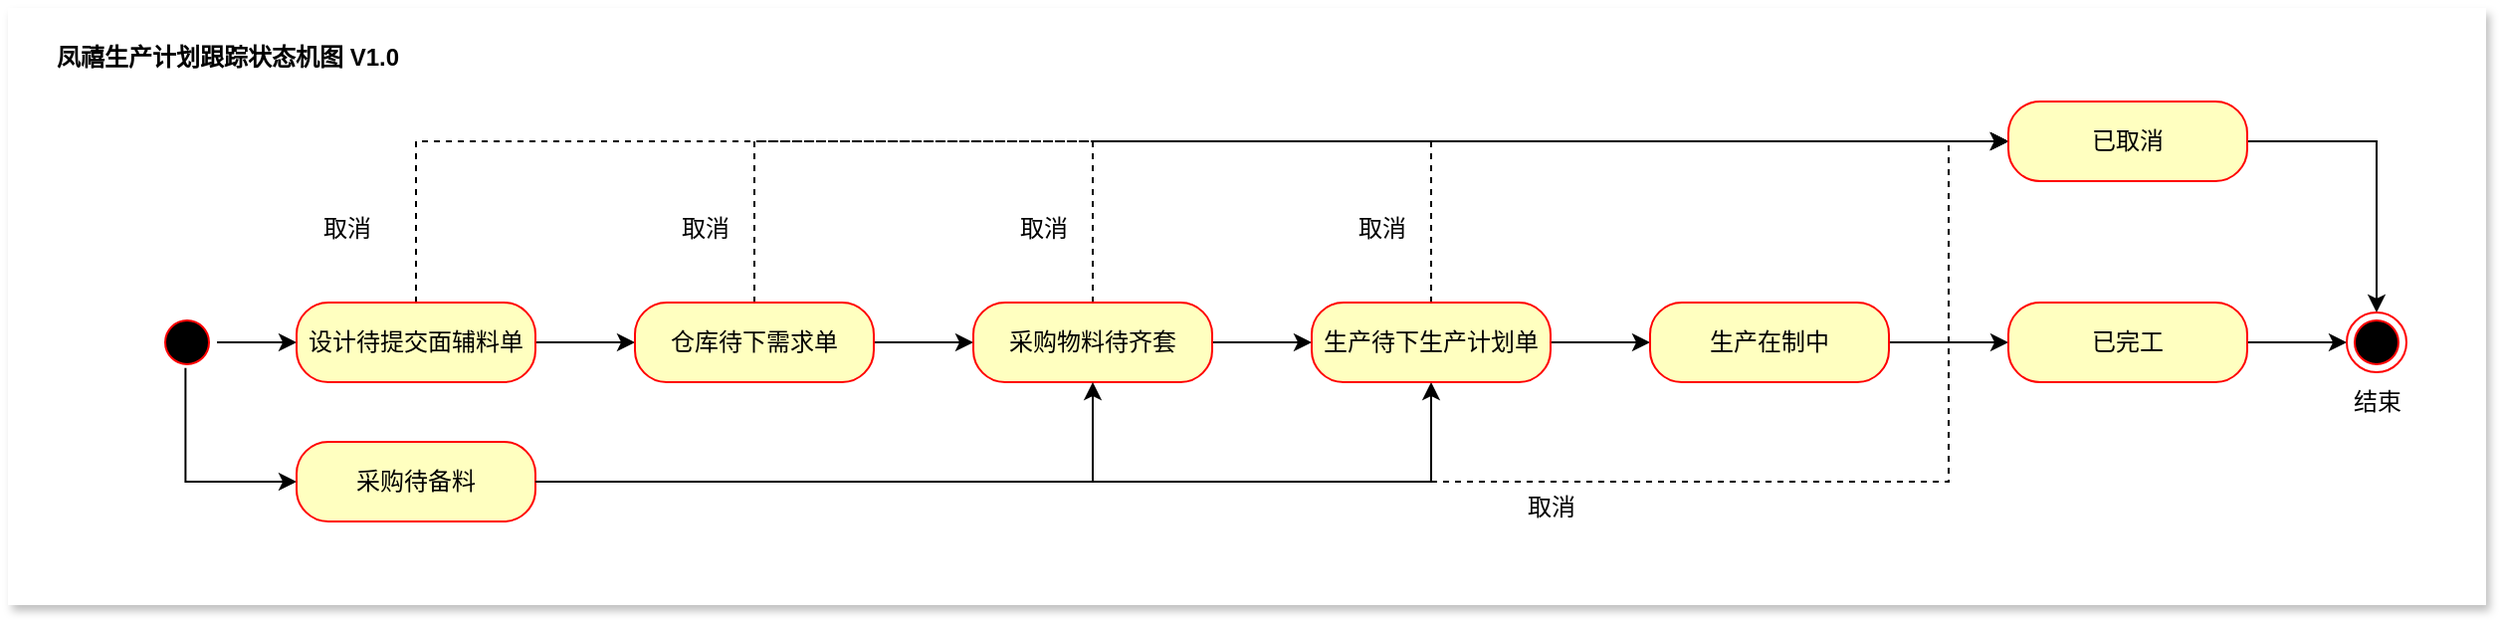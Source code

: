 <mxfile version="24.6.4" type="github">
  <diagram name="Page-1" id="x1wS7tAdLxBI6kb2LVs8">
    <mxGraphModel dx="1532" dy="888" grid="1" gridSize="10" guides="1" tooltips="1" connect="1" arrows="1" fold="1" page="1" pageScale="1" pageWidth="1100" pageHeight="850" math="0" shadow="0">
      <root>
        <mxCell id="0" />
        <mxCell id="1" parent="0" />
        <mxCell id="jVWB3d9nEsfQf7vOruiU-46" value="" style="rounded=0;whiteSpace=wrap;html=1;fillColor=default;strokeColor=none;shadow=1;" vertex="1" parent="1">
          <mxGeometry x="10" y="6" width="1245" height="300" as="geometry" />
        </mxCell>
        <mxCell id="jVWB3d9nEsfQf7vOruiU-47" value="" style="edgeStyle=orthogonalEdgeStyle;rounded=0;orthogonalLoop=1;jettySize=auto;html=1;entryX=0;entryY=0.5;entryDx=0;entryDy=0;exitX=0.473;exitY=0.931;exitDx=0;exitDy=0;exitPerimeter=0;" edge="1" parent="1" source="jVWB3d9nEsfQf7vOruiU-49" target="jVWB3d9nEsfQf7vOruiU-52">
          <mxGeometry relative="1" as="geometry">
            <mxPoint x="100" y="79" as="targetPoint" />
            <Array as="points">
              <mxPoint x="99" y="244" />
            </Array>
          </mxGeometry>
        </mxCell>
        <mxCell id="jVWB3d9nEsfQf7vOruiU-48" value="" style="edgeStyle=orthogonalEdgeStyle;rounded=0;orthogonalLoop=1;jettySize=auto;html=1;" edge="1" parent="1" source="jVWB3d9nEsfQf7vOruiU-49" target="jVWB3d9nEsfQf7vOruiU-55">
          <mxGeometry relative="1" as="geometry" />
        </mxCell>
        <mxCell id="jVWB3d9nEsfQf7vOruiU-49" value="" style="ellipse;html=1;shape=startState;fillColor=#000000;strokeColor=#ff0000;" vertex="1" parent="1">
          <mxGeometry x="85" y="159" width="30" height="30" as="geometry" />
        </mxCell>
        <mxCell id="jVWB3d9nEsfQf7vOruiU-50" value="" style="edgeStyle=orthogonalEdgeStyle;rounded=0;orthogonalLoop=1;jettySize=auto;html=1;entryX=0.5;entryY=1;entryDx=0;entryDy=0;" edge="1" parent="1" source="jVWB3d9nEsfQf7vOruiU-52" target="jVWB3d9nEsfQf7vOruiU-64">
          <mxGeometry relative="1" as="geometry">
            <mxPoint x="355" y="114" as="targetPoint" />
          </mxGeometry>
        </mxCell>
        <mxCell id="jVWB3d9nEsfQf7vOruiU-51" value="" style="edgeStyle=orthogonalEdgeStyle;rounded=0;orthogonalLoop=1;jettySize=auto;html=1;entryX=0;entryY=0.5;entryDx=0;entryDy=0;dashed=1;" edge="1" parent="1" source="jVWB3d9nEsfQf7vOruiU-52" target="jVWB3d9nEsfQf7vOruiU-70">
          <mxGeometry relative="1" as="geometry">
            <mxPoint x="215" y="344" as="targetPoint" />
            <Array as="points">
              <mxPoint x="985" y="244" />
              <mxPoint x="985" y="73" />
            </Array>
          </mxGeometry>
        </mxCell>
        <mxCell id="jVWB3d9nEsfQf7vOruiU-52" value="采购待备料" style="rounded=1;whiteSpace=wrap;html=1;arcSize=40;fontColor=#000000;fillColor=#ffffc0;strokeColor=#ff0000;" vertex="1" parent="1">
          <mxGeometry x="155" y="224" width="120" height="40" as="geometry" />
        </mxCell>
        <mxCell id="jVWB3d9nEsfQf7vOruiU-53" value="" style="edgeStyle=orthogonalEdgeStyle;rounded=0;orthogonalLoop=1;jettySize=auto;html=1;" edge="1" parent="1" source="jVWB3d9nEsfQf7vOruiU-55" target="jVWB3d9nEsfQf7vOruiU-58">
          <mxGeometry relative="1" as="geometry" />
        </mxCell>
        <mxCell id="jVWB3d9nEsfQf7vOruiU-54" value="" style="edgeStyle=orthogonalEdgeStyle;rounded=0;orthogonalLoop=1;jettySize=auto;html=1;entryX=0;entryY=0.5;entryDx=0;entryDy=0;exitX=0.5;exitY=0;exitDx=0;exitDy=0;dashed=1;" edge="1" parent="1" source="jVWB3d9nEsfQf7vOruiU-55" target="jVWB3d9nEsfQf7vOruiU-70">
          <mxGeometry relative="1" as="geometry">
            <mxPoint x="215" y="74" as="targetPoint" />
          </mxGeometry>
        </mxCell>
        <mxCell id="jVWB3d9nEsfQf7vOruiU-55" value="设计待提交面辅料单" style="rounded=1;whiteSpace=wrap;html=1;arcSize=40;fontColor=#000000;fillColor=#ffffc0;strokeColor=#ff0000;" vertex="1" parent="1">
          <mxGeometry x="155" y="154" width="120" height="40" as="geometry" />
        </mxCell>
        <mxCell id="jVWB3d9nEsfQf7vOruiU-56" value="" style="edgeStyle=orthogonalEdgeStyle;rounded=0;orthogonalLoop=1;jettySize=auto;html=1;" edge="1" parent="1" source="jVWB3d9nEsfQf7vOruiU-58" target="jVWB3d9nEsfQf7vOruiU-61">
          <mxGeometry relative="1" as="geometry" />
        </mxCell>
        <mxCell id="jVWB3d9nEsfQf7vOruiU-57" value="" style="edgeStyle=orthogonalEdgeStyle;rounded=0;orthogonalLoop=1;jettySize=auto;html=1;entryX=0;entryY=0.5;entryDx=0;entryDy=0;exitX=0.5;exitY=0;exitDx=0;exitDy=0;dashed=1;" edge="1" parent="1" source="jVWB3d9nEsfQf7vOruiU-58" target="jVWB3d9nEsfQf7vOruiU-70">
          <mxGeometry relative="1" as="geometry">
            <mxPoint x="385" y="74" as="targetPoint" />
          </mxGeometry>
        </mxCell>
        <mxCell id="jVWB3d9nEsfQf7vOruiU-58" value="仓库待下需求单" style="rounded=1;whiteSpace=wrap;html=1;arcSize=40;fontColor=#000000;fillColor=#ffffc0;strokeColor=#ff0000;" vertex="1" parent="1">
          <mxGeometry x="325" y="154" width="120" height="40" as="geometry" />
        </mxCell>
        <mxCell id="jVWB3d9nEsfQf7vOruiU-59" value="" style="edgeStyle=orthogonalEdgeStyle;rounded=0;orthogonalLoop=1;jettySize=auto;html=1;" edge="1" parent="1" source="jVWB3d9nEsfQf7vOruiU-61" target="jVWB3d9nEsfQf7vOruiU-64">
          <mxGeometry relative="1" as="geometry" />
        </mxCell>
        <mxCell id="jVWB3d9nEsfQf7vOruiU-60" value="" style="edgeStyle=orthogonalEdgeStyle;rounded=0;orthogonalLoop=1;jettySize=auto;html=1;entryX=0;entryY=0.5;entryDx=0;entryDy=0;exitX=0.5;exitY=0;exitDx=0;exitDy=0;dashed=1;" edge="1" parent="1" source="jVWB3d9nEsfQf7vOruiU-61" target="jVWB3d9nEsfQf7vOruiU-70">
          <mxGeometry relative="1" as="geometry">
            <mxPoint x="555" y="74" as="targetPoint" />
          </mxGeometry>
        </mxCell>
        <mxCell id="jVWB3d9nEsfQf7vOruiU-61" value="采购物料待齐套" style="rounded=1;whiteSpace=wrap;html=1;arcSize=40;fontColor=#000000;fillColor=#ffffc0;strokeColor=#ff0000;" vertex="1" parent="1">
          <mxGeometry x="495" y="154" width="120" height="40" as="geometry" />
        </mxCell>
        <mxCell id="jVWB3d9nEsfQf7vOruiU-62" value="" style="edgeStyle=orthogonalEdgeStyle;rounded=0;orthogonalLoop=1;jettySize=auto;html=1;" edge="1" parent="1" source="jVWB3d9nEsfQf7vOruiU-64" target="jVWB3d9nEsfQf7vOruiU-66">
          <mxGeometry relative="1" as="geometry" />
        </mxCell>
        <mxCell id="jVWB3d9nEsfQf7vOruiU-63" value="" style="edgeStyle=orthogonalEdgeStyle;rounded=0;orthogonalLoop=1;jettySize=auto;html=1;entryX=0;entryY=0.5;entryDx=0;entryDy=0;exitX=0.5;exitY=0;exitDx=0;exitDy=0;dashed=1;" edge="1" parent="1" source="jVWB3d9nEsfQf7vOruiU-64" target="jVWB3d9nEsfQf7vOruiU-70">
          <mxGeometry relative="1" as="geometry">
            <mxPoint x="725" y="74" as="targetPoint" />
          </mxGeometry>
        </mxCell>
        <mxCell id="jVWB3d9nEsfQf7vOruiU-64" value="生产待下生产计划单" style="rounded=1;whiteSpace=wrap;html=1;arcSize=40;fontColor=#000000;fillColor=#ffffc0;strokeColor=#ff0000;" vertex="1" parent="1">
          <mxGeometry x="665" y="154" width="120" height="40" as="geometry" />
        </mxCell>
        <mxCell id="jVWB3d9nEsfQf7vOruiU-65" value="" style="edgeStyle=orthogonalEdgeStyle;rounded=0;orthogonalLoop=1;jettySize=auto;html=1;" edge="1" parent="1" source="jVWB3d9nEsfQf7vOruiU-66" target="jVWB3d9nEsfQf7vOruiU-68">
          <mxGeometry relative="1" as="geometry" />
        </mxCell>
        <mxCell id="jVWB3d9nEsfQf7vOruiU-66" value="生产在制中" style="rounded=1;whiteSpace=wrap;html=1;arcSize=40;fontColor=#000000;fillColor=#ffffc0;strokeColor=#ff0000;" vertex="1" parent="1">
          <mxGeometry x="835" y="154" width="120" height="40" as="geometry" />
        </mxCell>
        <mxCell id="jVWB3d9nEsfQf7vOruiU-67" value="" style="edgeStyle=orthogonalEdgeStyle;rounded=0;orthogonalLoop=1;jettySize=auto;html=1;entryX=0;entryY=0.5;entryDx=0;entryDy=0;" edge="1" parent="1" source="jVWB3d9nEsfQf7vOruiU-68" target="jVWB3d9nEsfQf7vOruiU-71">
          <mxGeometry relative="1" as="geometry" />
        </mxCell>
        <mxCell id="jVWB3d9nEsfQf7vOruiU-68" value="已完工" style="rounded=1;whiteSpace=wrap;html=1;arcSize=40;fontColor=#000000;fillColor=#ffffc0;strokeColor=#ff0000;" vertex="1" parent="1">
          <mxGeometry x="1015" y="154" width="120" height="40" as="geometry" />
        </mxCell>
        <mxCell id="jVWB3d9nEsfQf7vOruiU-69" value="" style="edgeStyle=orthogonalEdgeStyle;rounded=0;orthogonalLoop=1;jettySize=auto;html=1;" edge="1" parent="1" source="jVWB3d9nEsfQf7vOruiU-70" target="jVWB3d9nEsfQf7vOruiU-71">
          <mxGeometry relative="1" as="geometry">
            <mxPoint x="1215" y="114" as="targetPoint" />
          </mxGeometry>
        </mxCell>
        <mxCell id="jVWB3d9nEsfQf7vOruiU-70" value="已取消" style="rounded=1;whiteSpace=wrap;html=1;arcSize=40;fontColor=#000000;fillColor=#ffffc0;strokeColor=#ff0000;" vertex="1" parent="1">
          <mxGeometry x="1015" y="53" width="120" height="40" as="geometry" />
        </mxCell>
        <mxCell id="jVWB3d9nEsfQf7vOruiU-71" value="" style="ellipse;html=1;shape=endState;fillColor=#000000;strokeColor=#ff0000;" vertex="1" parent="1">
          <mxGeometry x="1185" y="159" width="30" height="30" as="geometry" />
        </mxCell>
        <mxCell id="jVWB3d9nEsfQf7vOruiU-72" value="结束" style="text;html=1;align=center;verticalAlign=middle;resizable=0;points=[];autosize=1;strokeColor=none;fillColor=none;" vertex="1" parent="1">
          <mxGeometry x="1175" y="189" width="50" height="30" as="geometry" />
        </mxCell>
        <mxCell id="jVWB3d9nEsfQf7vOruiU-73" value="取消" style="text;html=1;align=center;verticalAlign=middle;resizable=0;points=[];autosize=1;strokeColor=none;fillColor=none;" vertex="1" parent="1">
          <mxGeometry x="155" y="102" width="50" height="30" as="geometry" />
        </mxCell>
        <mxCell id="jVWB3d9nEsfQf7vOruiU-74" value="取消" style="text;html=1;align=center;verticalAlign=middle;resizable=0;points=[];autosize=1;strokeColor=none;fillColor=none;" vertex="1" parent="1">
          <mxGeometry x="335" y="102" width="50" height="30" as="geometry" />
        </mxCell>
        <mxCell id="jVWB3d9nEsfQf7vOruiU-75" value="取消" style="text;html=1;align=center;verticalAlign=middle;resizable=0;points=[];autosize=1;strokeColor=none;fillColor=none;" vertex="1" parent="1">
          <mxGeometry x="505" y="102" width="50" height="30" as="geometry" />
        </mxCell>
        <mxCell id="jVWB3d9nEsfQf7vOruiU-76" value="取消" style="text;html=1;align=center;verticalAlign=middle;resizable=0;points=[];autosize=1;strokeColor=none;fillColor=none;" vertex="1" parent="1">
          <mxGeometry x="675" y="102" width="50" height="30" as="geometry" />
        </mxCell>
        <mxCell id="jVWB3d9nEsfQf7vOruiU-77" value="" style="edgeStyle=orthogonalEdgeStyle;rounded=0;orthogonalLoop=1;jettySize=auto;html=1;entryX=0.5;entryY=1;entryDx=0;entryDy=0;exitX=1;exitY=0.5;exitDx=0;exitDy=0;" edge="1" parent="1" source="jVWB3d9nEsfQf7vOruiU-52" target="jVWB3d9nEsfQf7vOruiU-61">
          <mxGeometry relative="1" as="geometry">
            <mxPoint x="275" y="284" as="sourcePoint" />
            <mxPoint x="725" y="234" as="targetPoint" />
          </mxGeometry>
        </mxCell>
        <mxCell id="jVWB3d9nEsfQf7vOruiU-78" value="取消" style="text;html=1;align=center;verticalAlign=middle;resizable=0;points=[];autosize=1;strokeColor=none;fillColor=none;" vertex="1" parent="1">
          <mxGeometry x="760" y="242" width="50" height="30" as="geometry" />
        </mxCell>
        <mxCell id="jVWB3d9nEsfQf7vOruiU-79" value="凤禧生产计划跟踪状态机图 V1.0" style="text;html=1;align=center;verticalAlign=middle;resizable=0;points=[];autosize=1;strokeColor=none;fillColor=none;fontStyle=1" vertex="1" parent="1">
          <mxGeometry x="20" y="16" width="200" height="30" as="geometry" />
        </mxCell>
      </root>
    </mxGraphModel>
  </diagram>
</mxfile>
